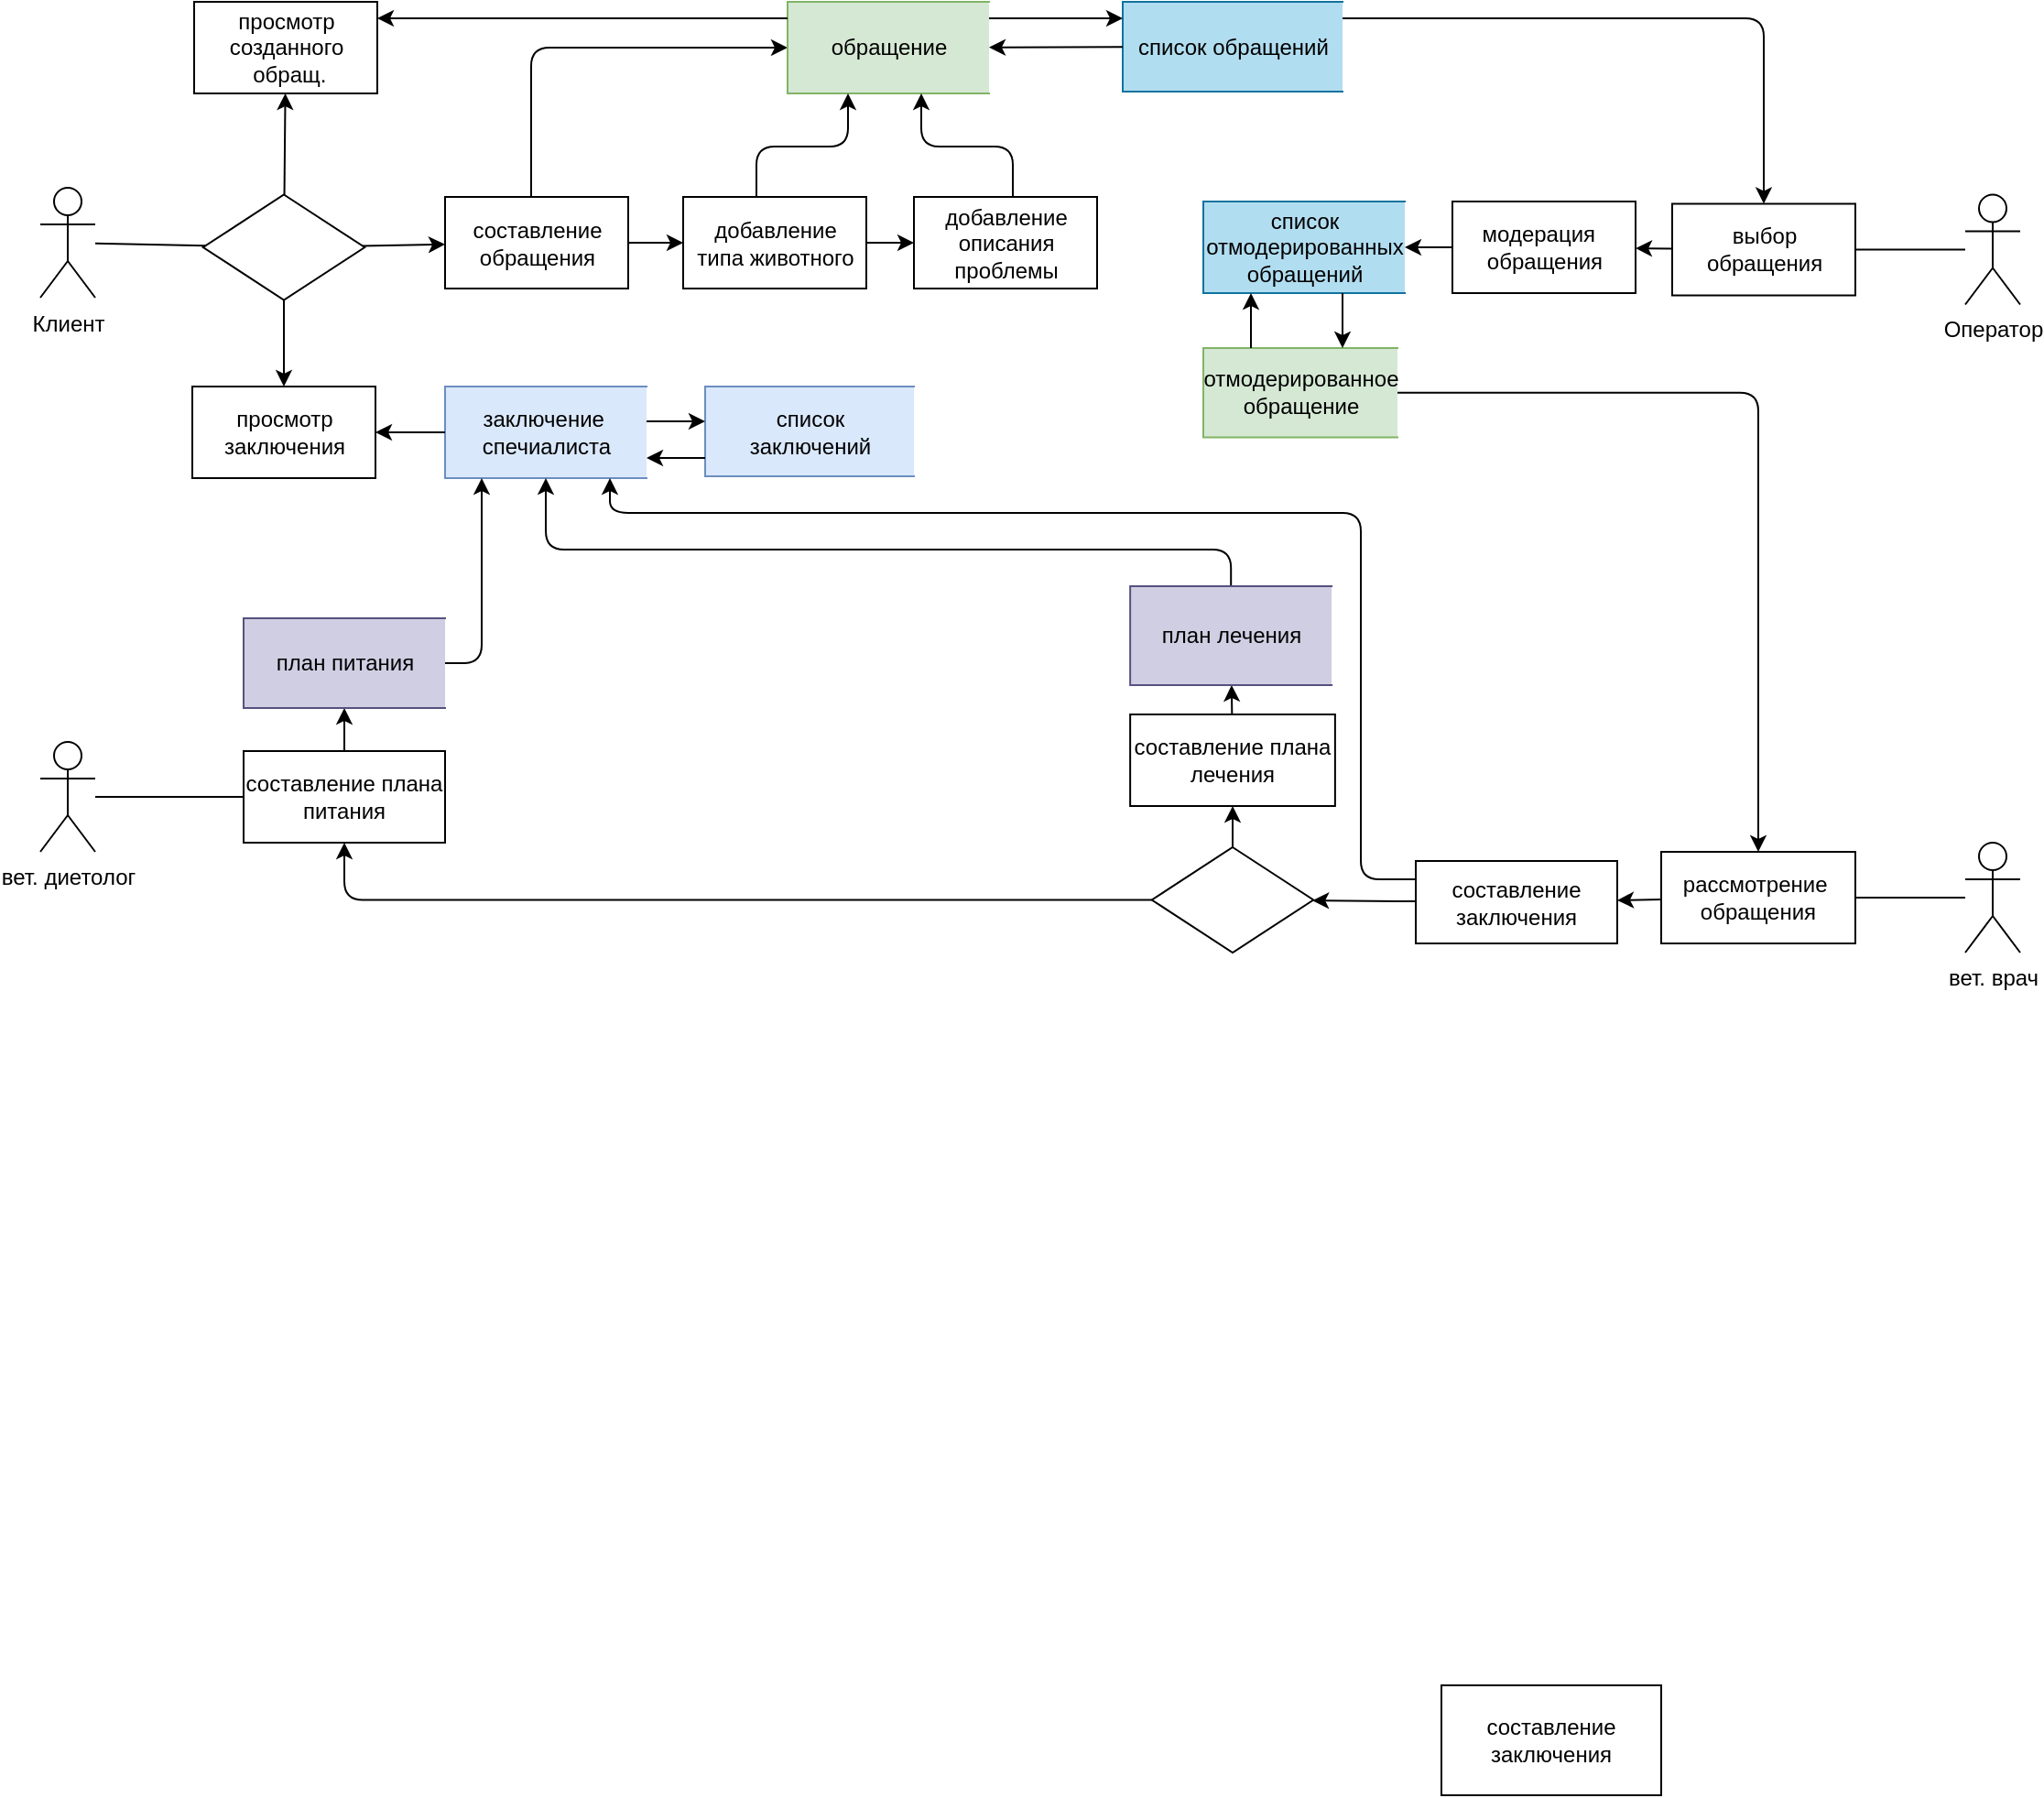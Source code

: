 <mxGraphModel dx="2021" dy="494" grid="1" gridSize="10" guides="1" tooltips="1" connect="1" arrows="1" fold="1" page="1" pageScale="1" pageWidth="1169" pageHeight="1654" math="0" shadow="0">
  <root>
    <mxCell id="0" />
    <mxCell id="1" parent="0" />
    <mxCell id="SkLQpkn3maGRPMSLVxLG-39" value="Клиент" style="shape=umlActor;verticalLabelPosition=bottom;verticalAlign=top;html=1;outlineConnect=0;" parent="1" vertex="1">
      <mxGeometry x="-41" y="102.5" width="30" height="60" as="geometry" />
    </mxCell>
    <mxCell id="SkLQpkn3maGRPMSLVxLG-42" value="добавление&lt;br&gt;типа животного" style="html=1;dashed=0;whitespace=wrap;" parent="1" vertex="1">
      <mxGeometry x="310" y="107.5" width="100" height="50" as="geometry" />
    </mxCell>
    <mxCell id="SkLQpkn3maGRPMSLVxLG-47" value="" style="endArrow=classic;html=1;" parent="1" source="SkLQpkn3maGRPMSLVxLG-40" target="SkLQpkn3maGRPMSLVxLG-42" edge="1">
      <mxGeometry width="50" height="50" relative="1" as="geometry">
        <mxPoint x="410" y="138.5" as="sourcePoint" />
        <mxPoint x="460" y="88.5" as="targetPoint" />
      </mxGeometry>
    </mxCell>
    <mxCell id="SkLQpkn3maGRPMSLVxLG-49" value="Оператор" style="shape=umlActor;verticalLabelPosition=bottom;verticalAlign=top;html=1;outlineConnect=0;" parent="1" vertex="1">
      <mxGeometry x="1010" y="106.25" width="30" height="60" as="geometry" />
    </mxCell>
    <mxCell id="SkLQpkn3maGRPMSLVxLG-51" value="" style="endArrow=classic;html=1;edgeStyle=orthogonalEdgeStyle;" parent="1" source="SkLQpkn3maGRPMSLVxLG-40" target="INR5gjYaSOHBbctPgWJO-2" edge="1">
      <mxGeometry width="50" height="50" relative="1" as="geometry">
        <mxPoint x="411" y="201" as="sourcePoint" />
        <mxPoint x="496" y="201" as="targetPoint" />
        <Array as="points">
          <mxPoint x="227" y="26" />
        </Array>
      </mxGeometry>
    </mxCell>
    <mxCell id="SkLQpkn3maGRPMSLVxLG-52" value="модерация&amp;nbsp;&amp;nbsp;&lt;br&gt;обращения" style="html=1;dashed=0;whitespace=wrap;" parent="1" vertex="1">
      <mxGeometry x="730" y="110" width="100" height="50" as="geometry" />
    </mxCell>
    <mxCell id="SkLQpkn3maGRPMSLVxLG-57" value="" style="endArrow=none;html=1;endFill=0;" parent="1" source="SkLQpkn3maGRPMSLVxLG-49" target="INR5gjYaSOHBbctPgWJO-30" edge="1">
      <mxGeometry width="50" height="50" relative="1" as="geometry">
        <mxPoint x="980" y="136.25" as="sourcePoint" />
        <mxPoint x="940" y="150" as="targetPoint" />
      </mxGeometry>
    </mxCell>
    <mxCell id="SkLQpkn3maGRPMSLVxLG-71" value="вет. диетолог" style="shape=umlActor;verticalLabelPosition=bottom;verticalAlign=top;html=1;outlineConnect=0;" parent="1" vertex="1">
      <mxGeometry x="-41" y="405" width="30" height="60" as="geometry" />
    </mxCell>
    <mxCell id="zxGxXdGogj-dKgFZr41c-2" style="edgeStyle=orthogonalEdgeStyle;rounded=0;orthogonalLoop=1;jettySize=auto;html=1;endArrow=classic;endFill=1;" parent="1" source="SkLQpkn3maGRPMSLVxLG-74" target="INR5gjYaSOHBbctPgWJO-73" edge="1">
      <mxGeometry relative="1" as="geometry">
        <mxPoint x="200" y="400" as="targetPoint" />
      </mxGeometry>
    </mxCell>
    <mxCell id="SkLQpkn3maGRPMSLVxLG-74" value="составление плана питания" style="rounded=0;whiteSpace=wrap;html=1;" parent="1" vertex="1">
      <mxGeometry x="70" y="410" width="110" height="50" as="geometry" />
    </mxCell>
    <mxCell id="SkLQpkn3maGRPMSLVxLG-85" value="" style="endArrow=none;html=1;endFill=0;" parent="1" source="SkLQpkn3maGRPMSLVxLG-71" target="SkLQpkn3maGRPMSLVxLG-74" edge="1">
      <mxGeometry width="50" height="50" relative="1" as="geometry">
        <mxPoint x="-45.996" y="656.25" as="sourcePoint" />
        <mxPoint x="70" y="432.5" as="targetPoint" />
      </mxGeometry>
    </mxCell>
    <mxCell id="SkLQpkn3maGRPMSLVxLG-86" value="вет. врач" style="shape=umlActor;verticalLabelPosition=bottom;verticalAlign=top;html=1;outlineConnect=0;" parent="1" vertex="1">
      <mxGeometry x="1010" y="460" width="30" height="60" as="geometry" />
    </mxCell>
    <mxCell id="SkLQpkn3maGRPMSLVxLG-88" value="составление заключения" style="rounded=0;whiteSpace=wrap;html=1;fillColor=#f8cecc;strokeColor=#b85450;" parent="1" vertex="1">
      <mxGeometry x="724" y="920" width="120" height="60" as="geometry" />
    </mxCell>
    <mxCell id="SkLQpkn3maGRPMSLVxLG-89" value="составление плана лечения" style="rounded=0;whiteSpace=wrap;html=1;" parent="1" vertex="1">
      <mxGeometry x="554.07" y="390" width="111.87" height="50" as="geometry" />
    </mxCell>
    <mxCell id="SkLQpkn3maGRPMSLVxLG-100" value="рассмотрение&amp;nbsp;&lt;br&gt;обращения" style="rounded=0;whiteSpace=wrap;html=1;" parent="1" vertex="1">
      <mxGeometry x="844" y="465" width="106" height="50" as="geometry" />
    </mxCell>
    <mxCell id="SkLQpkn3maGRPMSLVxLG-102" value="составление заключения" style="rounded=0;whiteSpace=wrap;html=1;" parent="1" vertex="1">
      <mxGeometry x="724" y="920" width="120" height="60" as="geometry" />
    </mxCell>
    <mxCell id="SkLQpkn3maGRPMSLVxLG-40" value="составление &lt;br&gt;обращения" style="html=1;dashed=0;whitespace=wrap;" parent="1" vertex="1">
      <mxGeometry x="180" y="107.5" width="100" height="50" as="geometry" />
    </mxCell>
    <mxCell id="INR5gjYaSOHBbctPgWJO-2" value="обращение" style="html=1;dashed=0;whitespace=wrap;shape=partialRectangle;right=0;fillColor=#d5e8d4;strokeColor=#82b366;" parent="1" vertex="1">
      <mxGeometry x="367" y="1" width="110" height="50" as="geometry" />
    </mxCell>
    <mxCell id="INR5gjYaSOHBbctPgWJO-3" value="добавление &lt;br&gt;описания &lt;br&gt;проблемы" style="html=1;dashed=0;whitespace=wrap;" parent="1" vertex="1">
      <mxGeometry x="436" y="107.5" width="100" height="50" as="geometry" />
    </mxCell>
    <mxCell id="INR5gjYaSOHBbctPgWJO-4" value="" style="endArrow=classic;html=1;" parent="1" source="SkLQpkn3maGRPMSLVxLG-42" target="INR5gjYaSOHBbctPgWJO-3" edge="1">
      <mxGeometry width="50" height="50" relative="1" as="geometry">
        <mxPoint x="426" y="67.5" as="sourcePoint" />
        <mxPoint x="476" y="17.5" as="targetPoint" />
      </mxGeometry>
    </mxCell>
    <mxCell id="INR5gjYaSOHBbctPgWJO-5" value="" style="endArrow=classic;html=1;edgeStyle=orthogonalEdgeStyle;" parent="1" source="SkLQpkn3maGRPMSLVxLG-42" target="INR5gjYaSOHBbctPgWJO-2" edge="1">
      <mxGeometry width="50" height="50" relative="1" as="geometry">
        <mxPoint x="427" y="81" as="sourcePoint" />
        <mxPoint x="477" y="31" as="targetPoint" />
        <Array as="points">
          <mxPoint x="350" y="80" />
          <mxPoint x="400" y="80" />
        </Array>
      </mxGeometry>
    </mxCell>
    <mxCell id="INR5gjYaSOHBbctPgWJO-9" value="" style="endArrow=classic;html=1;edgeStyle=orthogonalEdgeStyle;" parent="1" source="INR5gjYaSOHBbctPgWJO-3" target="INR5gjYaSOHBbctPgWJO-2" edge="1">
      <mxGeometry width="50" height="50" relative="1" as="geometry">
        <mxPoint x="607" y="62" as="sourcePoint" />
        <mxPoint x="657" y="12" as="targetPoint" />
        <Array as="points">
          <mxPoint x="490" y="80" />
          <mxPoint x="440" y="80" />
        </Array>
      </mxGeometry>
    </mxCell>
    <mxCell id="INR5gjYaSOHBbctPgWJO-11" value="" style="shape=rhombus;html=1;dashed=0;whitespace=wrap;perimeter=rhombusPerimeter;" parent="1" vertex="1">
      <mxGeometry x="47.88" y="106.25" width="88.25" height="57.5" as="geometry" />
    </mxCell>
    <mxCell id="INR5gjYaSOHBbctPgWJO-12" value="" style="endArrow=classic;html=1;" parent="1" source="INR5gjYaSOHBbctPgWJO-11" target="SkLQpkn3maGRPMSLVxLG-40" edge="1">
      <mxGeometry width="50" height="50" relative="1" as="geometry">
        <mxPoint x="349" y="176.5" as="sourcePoint" />
        <mxPoint x="399" y="126.5" as="targetPoint" />
      </mxGeometry>
    </mxCell>
    <mxCell id="INR5gjYaSOHBbctPgWJO-14" value="" style="endArrow=classic;html=1;edgeStyle=orthogonalEdgeStyle;" parent="1" source="INR5gjYaSOHBbctPgWJO-2" target="INR5gjYaSOHBbctPgWJO-16" edge="1">
      <mxGeometry width="50" height="50" relative="1" as="geometry">
        <mxPoint x="400" y="140" as="sourcePoint" />
        <mxPoint x="150" y="10" as="targetPoint" />
        <Array as="points">
          <mxPoint x="350" y="10" />
          <mxPoint x="350" y="10" />
        </Array>
      </mxGeometry>
    </mxCell>
    <mxCell id="INR5gjYaSOHBbctPgWJO-16" value="просмотр &lt;br&gt;созданного&lt;br&gt;&amp;nbsp;обращ." style="html=1;dashed=0;whitespace=wrap;" parent="1" vertex="1">
      <mxGeometry x="43" y="1" width="100" height="50" as="geometry" />
    </mxCell>
    <mxCell id="INR5gjYaSOHBbctPgWJO-17" value="" style="endArrow=classic;html=1;" parent="1" source="INR5gjYaSOHBbctPgWJO-11" target="INR5gjYaSOHBbctPgWJO-16" edge="1">
      <mxGeometry width="50" height="50" relative="1" as="geometry">
        <mxPoint x="350" y="180" as="sourcePoint" />
        <mxPoint x="400" y="130" as="targetPoint" />
      </mxGeometry>
    </mxCell>
    <mxCell id="INR5gjYaSOHBbctPgWJO-19" value="" style="endArrow=classic;html=1;" parent="1" source="INR5gjYaSOHBbctPgWJO-11" target="INR5gjYaSOHBbctPgWJO-20" edge="1">
      <mxGeometry width="50" height="50" relative="1" as="geometry">
        <mxPoint x="350" y="180" as="sourcePoint" />
        <mxPoint x="200" y="200" as="targetPoint" />
      </mxGeometry>
    </mxCell>
    <mxCell id="INR5gjYaSOHBbctPgWJO-20" value="просмотр&lt;br&gt;заключения" style="html=1;dashed=0;whitespace=wrap;" parent="1" vertex="1">
      <mxGeometry x="42" y="211" width="100" height="50" as="geometry" />
    </mxCell>
    <mxCell id="INR5gjYaSOHBbctPgWJO-22" value="" style="endArrow=none;html=1;endFill=0;" parent="1" source="SkLQpkn3maGRPMSLVxLG-39" target="INR5gjYaSOHBbctPgWJO-11" edge="1">
      <mxGeometry width="50" height="50" relative="1" as="geometry">
        <mxPoint x="349" y="146.5" as="sourcePoint" />
        <mxPoint x="399" y="96.5" as="targetPoint" />
      </mxGeometry>
    </mxCell>
    <mxCell id="INR5gjYaSOHBbctPgWJO-23" value="заключение&amp;nbsp;&lt;br&gt;спечиалиста" style="html=1;dashed=0;whitespace=wrap;shape=partialRectangle;right=0;fillColor=#dae8fc;strokeColor=#6c8ebf;" parent="1" vertex="1">
      <mxGeometry x="180" y="211" width="110" height="50" as="geometry" />
    </mxCell>
    <mxCell id="INR5gjYaSOHBbctPgWJO-24" value="" style="endArrow=classic;html=1;" parent="1" source="INR5gjYaSOHBbctPgWJO-23" target="INR5gjYaSOHBbctPgWJO-20" edge="1">
      <mxGeometry width="50" height="50" relative="1" as="geometry">
        <mxPoint x="350" y="250" as="sourcePoint" />
        <mxPoint x="400" y="200" as="targetPoint" />
      </mxGeometry>
    </mxCell>
    <mxCell id="INR5gjYaSOHBbctPgWJO-30" value="выбор &lt;br&gt;обращения" style="html=1;dashed=0;whitespace=wrap;" parent="1" vertex="1">
      <mxGeometry x="850" y="111.25" width="100" height="50" as="geometry" />
    </mxCell>
    <mxCell id="INR5gjYaSOHBbctPgWJO-31" value="список обращений" style="html=1;dashed=0;whitespace=wrap;shape=partialRectangle;right=0;fillColor=#b1ddf0;strokeColor=#10739e;" parent="1" vertex="1">
      <mxGeometry x="550" y="1" width="120" height="49" as="geometry" />
    </mxCell>
    <mxCell id="INR5gjYaSOHBbctPgWJO-32" value="" style="endArrow=classic;html=1;edgeStyle=orthogonalEdgeStyle;" parent="1" source="INR5gjYaSOHBbctPgWJO-2" target="INR5gjYaSOHBbctPgWJO-31" edge="1">
      <mxGeometry width="50" height="50" relative="1" as="geometry">
        <mxPoint x="680" y="140" as="sourcePoint" />
        <mxPoint x="730" y="90" as="targetPoint" />
        <Array as="points">
          <mxPoint x="530" y="10" />
          <mxPoint x="530" y="10" />
        </Array>
      </mxGeometry>
    </mxCell>
    <mxCell id="INR5gjYaSOHBbctPgWJO-33" value="" style="endArrow=classic;html=1;" parent="1" source="INR5gjYaSOHBbctPgWJO-31" target="INR5gjYaSOHBbctPgWJO-2" edge="1">
      <mxGeometry width="50" height="50" relative="1" as="geometry">
        <mxPoint x="730" y="90" as="sourcePoint" />
        <mxPoint x="680" y="140" as="targetPoint" />
      </mxGeometry>
    </mxCell>
    <mxCell id="INR5gjYaSOHBbctPgWJO-34" value="" style="endArrow=classic;html=1;edgeStyle=orthogonalEdgeStyle;" parent="1" source="INR5gjYaSOHBbctPgWJO-31" target="INR5gjYaSOHBbctPgWJO-30" edge="1">
      <mxGeometry width="50" height="50" relative="1" as="geometry">
        <mxPoint x="680" y="140" as="sourcePoint" />
        <mxPoint x="730" y="90" as="targetPoint" />
        <Array as="points">
          <mxPoint x="900" y="10" />
        </Array>
      </mxGeometry>
    </mxCell>
    <mxCell id="INR5gjYaSOHBbctPgWJO-35" value="" style="endArrow=classic;html=1;" parent="1" source="INR5gjYaSOHBbctPgWJO-30" target="SkLQpkn3maGRPMSLVxLG-52" edge="1">
      <mxGeometry width="50" height="50" relative="1" as="geometry">
        <mxPoint x="680" y="140" as="sourcePoint" />
        <mxPoint x="730" y="90" as="targetPoint" />
      </mxGeometry>
    </mxCell>
    <mxCell id="INR5gjYaSOHBbctPgWJO-53" value="отмодерированное&lt;br&gt;обращение" style="html=1;dashed=0;whitespace=wrap;shape=partialRectangle;right=0;fillColor=#d5e8d4;strokeColor=#82b366;" parent="1" vertex="1">
      <mxGeometry x="594" y="190" width="106" height="48.75" as="geometry" />
    </mxCell>
    <mxCell id="INR5gjYaSOHBbctPgWJO-54" value="список&lt;br&gt;отмодерированных&lt;br&gt;обращений" style="html=1;dashed=0;whitespace=wrap;shape=partialRectangle;right=0;fillColor=#b1ddf0;strokeColor=#10739e;" parent="1" vertex="1">
      <mxGeometry x="594" y="110" width="110" height="50" as="geometry" />
    </mxCell>
    <mxCell id="INR5gjYaSOHBbctPgWJO-55" value="" style="endArrow=classic;html=1;" parent="1" source="SkLQpkn3maGRPMSLVxLG-52" target="INR5gjYaSOHBbctPgWJO-54" edge="1">
      <mxGeometry width="50" height="50" relative="1" as="geometry">
        <mxPoint x="830" y="190" as="sourcePoint" />
        <mxPoint x="880" y="140" as="targetPoint" />
      </mxGeometry>
    </mxCell>
    <mxCell id="INR5gjYaSOHBbctPgWJO-56" value="" style="endArrow=classic;html=1;edgeStyle=orthogonalEdgeStyle;" parent="1" source="INR5gjYaSOHBbctPgWJO-53" target="INR5gjYaSOHBbctPgWJO-54" edge="1">
      <mxGeometry width="50" height="50" relative="1" as="geometry">
        <mxPoint x="760" y="190" as="sourcePoint" />
        <mxPoint x="810" y="140" as="targetPoint" />
        <Array as="points">
          <mxPoint x="620" y="175" />
          <mxPoint x="620" y="175" />
        </Array>
      </mxGeometry>
    </mxCell>
    <mxCell id="INR5gjYaSOHBbctPgWJO-57" value="" style="endArrow=classic;html=1;edgeStyle=orthogonalEdgeStyle;" parent="1" source="INR5gjYaSOHBbctPgWJO-54" target="INR5gjYaSOHBbctPgWJO-53" edge="1">
      <mxGeometry width="50" height="50" relative="1" as="geometry">
        <mxPoint x="810" y="140" as="sourcePoint" />
        <mxPoint x="760" y="190" as="targetPoint" />
        <Array as="points">
          <mxPoint x="670" y="175" />
          <mxPoint x="670" y="175" />
        </Array>
      </mxGeometry>
    </mxCell>
    <mxCell id="INR5gjYaSOHBbctPgWJO-58" value="" style="endArrow=none;html=1;endFill=0;" parent="1" source="SkLQpkn3maGRPMSLVxLG-86" target="SkLQpkn3maGRPMSLVxLG-100" edge="1">
      <mxGeometry width="50" height="50" relative="1" as="geometry">
        <mxPoint x="770" y="430" as="sourcePoint" />
        <mxPoint x="820" y="380" as="targetPoint" />
      </mxGeometry>
    </mxCell>
    <mxCell id="INR5gjYaSOHBbctPgWJO-59" value="" style="endArrow=classic;html=1;edgeStyle=orthogonalEdgeStyle;" parent="1" source="INR5gjYaSOHBbctPgWJO-53" target="SkLQpkn3maGRPMSLVxLG-100" edge="1">
      <mxGeometry width="50" height="50" relative="1" as="geometry">
        <mxPoint x="770" y="290" as="sourcePoint" />
        <mxPoint x="820" y="240" as="targetPoint" />
      </mxGeometry>
    </mxCell>
    <mxCell id="INR5gjYaSOHBbctPgWJO-60" value="" style="shape=rhombus;html=1;dashed=0;whitespace=wrap;perimeter=rhombusPerimeter;" parent="1" vertex="1">
      <mxGeometry x="565.88" y="462.5" width="88.25" height="57.5" as="geometry" />
    </mxCell>
    <mxCell id="INR5gjYaSOHBbctPgWJO-61" value="" style="endArrow=classic;html=1;edgeStyle=orthogonalEdgeStyle;" parent="1" source="INR5gjYaSOHBbctPgWJO-60" target="SkLQpkn3maGRPMSLVxLG-74" edge="1">
      <mxGeometry width="50" height="50" relative="1" as="geometry">
        <mxPoint x="300" y="570" as="sourcePoint" />
        <mxPoint x="175" y="460" as="targetPoint" />
      </mxGeometry>
    </mxCell>
    <mxCell id="INR5gjYaSOHBbctPgWJO-62" value="" style="endArrow=classic;html=1;" parent="1" source="eZzGpEVOvhuEacqEOxfQ-1" target="INR5gjYaSOHBbctPgWJO-60" edge="1">
      <mxGeometry width="50" height="50" relative="1" as="geometry">
        <mxPoint x="680" y="520" as="sourcePoint" />
        <mxPoint x="620" y="520" as="targetPoint" />
      </mxGeometry>
    </mxCell>
    <mxCell id="INR5gjYaSOHBbctPgWJO-63" value="" style="endArrow=classic;html=1;" parent="1" source="INR5gjYaSOHBbctPgWJO-60" target="SkLQpkn3maGRPMSLVxLG-89" edge="1">
      <mxGeometry width="50" height="50" relative="1" as="geometry">
        <mxPoint x="431.88" y="570" as="sourcePoint" />
        <mxPoint x="481.88" y="520" as="targetPoint" />
      </mxGeometry>
    </mxCell>
    <mxCell id="INR5gjYaSOHBbctPgWJO-64" value="" style="endArrow=classic;html=1;" parent="1" source="SkLQpkn3maGRPMSLVxLG-89" target="INR5gjYaSOHBbctPgWJO-75" edge="1">
      <mxGeometry width="50" height="50" relative="1" as="geometry">
        <mxPoint x="431.88" y="570" as="sourcePoint" />
        <mxPoint x="521.88" y="390" as="targetPoint" />
      </mxGeometry>
    </mxCell>
    <mxCell id="INR5gjYaSOHBbctPgWJO-67" value="список&lt;br&gt;заключений" style="html=1;dashed=0;whitespace=wrap;shape=partialRectangle;right=0;fillColor=#dae8fc;strokeColor=#6c8ebf;" parent="1" vertex="1">
      <mxGeometry x="322" y="211" width="114" height="49" as="geometry" />
    </mxCell>
    <mxCell id="INR5gjYaSOHBbctPgWJO-68" value="" style="endArrow=classic;html=1;edgeStyle=orthogonalEdgeStyle;" parent="1" source="INR5gjYaSOHBbctPgWJO-23" target="INR5gjYaSOHBbctPgWJO-67" edge="1">
      <mxGeometry width="50" height="50" relative="1" as="geometry">
        <mxPoint x="420" y="250" as="sourcePoint" />
        <mxPoint x="470" y="200" as="targetPoint" />
        <Array as="points">
          <mxPoint x="300" y="230" />
          <mxPoint x="300" y="230" />
        </Array>
      </mxGeometry>
    </mxCell>
    <mxCell id="INR5gjYaSOHBbctPgWJO-69" value="" style="endArrow=classic;html=1;edgeStyle=orthogonalEdgeStyle;" parent="1" source="INR5gjYaSOHBbctPgWJO-67" target="INR5gjYaSOHBbctPgWJO-23" edge="1">
      <mxGeometry width="50" height="50" relative="1" as="geometry">
        <mxPoint x="420" y="250" as="sourcePoint" />
        <mxPoint x="470" y="200" as="targetPoint" />
        <Array as="points">
          <mxPoint x="320" y="250" />
          <mxPoint x="320" y="250" />
        </Array>
      </mxGeometry>
    </mxCell>
    <mxCell id="INR5gjYaSOHBbctPgWJO-71" value="" style="endArrow=classic;html=1;edgeStyle=orthogonalEdgeStyle;" parent="1" source="INR5gjYaSOHBbctPgWJO-73" target="INR5gjYaSOHBbctPgWJO-23" edge="1">
      <mxGeometry width="50" height="50" relative="1" as="geometry">
        <mxPoint x="285" y="390" as="sourcePoint" />
        <mxPoint x="379" y="337.497" as="targetPoint" />
        <Array as="points">
          <mxPoint x="200" y="362" />
        </Array>
      </mxGeometry>
    </mxCell>
    <mxCell id="INR5gjYaSOHBbctPgWJO-72" value="" style="endArrow=classic;html=1;edgeStyle=orthogonalEdgeStyle;" parent="1" source="INR5gjYaSOHBbctPgWJO-75" target="INR5gjYaSOHBbctPgWJO-23" edge="1">
      <mxGeometry width="50" height="50" relative="1" as="geometry">
        <mxPoint x="770" y="309" as="sourcePoint" />
        <mxPoint x="422.736" y="309" as="targetPoint" />
        <Array as="points">
          <mxPoint x="609" y="300" />
          <mxPoint x="235" y="300" />
        </Array>
      </mxGeometry>
    </mxCell>
    <mxCell id="INR5gjYaSOHBbctPgWJO-73" value="план питания" style="html=1;dashed=0;whitespace=wrap;shape=partialRectangle;right=0;fillColor=#d0cee2;strokeColor=#56517e;" parent="1" vertex="1">
      <mxGeometry x="70" y="337.5" width="110" height="49" as="geometry" />
    </mxCell>
    <mxCell id="INR5gjYaSOHBbctPgWJO-75" value="план лечения" style="html=1;dashed=0;whitespace=wrap;shape=partialRectangle;right=0;fillColor=#d0cee2;strokeColor=#56517e;" parent="1" vertex="1">
      <mxGeometry x="554.07" y="320" width="110" height="54" as="geometry" />
    </mxCell>
    <mxCell id="eZzGpEVOvhuEacqEOxfQ-1" value="составление заключения" style="rounded=0;whiteSpace=wrap;html=1;" vertex="1" parent="1">
      <mxGeometry x="710" y="470" width="110" height="45" as="geometry" />
    </mxCell>
    <mxCell id="eZzGpEVOvhuEacqEOxfQ-2" value="" style="endArrow=classic;html=1;" edge="1" parent="1" source="SkLQpkn3maGRPMSLVxLG-100" target="eZzGpEVOvhuEacqEOxfQ-1">
      <mxGeometry width="50" height="50" relative="1" as="geometry">
        <mxPoint x="480" y="470" as="sourcePoint" />
        <mxPoint x="530" y="420" as="targetPoint" />
      </mxGeometry>
    </mxCell>
    <mxCell id="eZzGpEVOvhuEacqEOxfQ-4" value="" style="endArrow=classic;html=1;edgeStyle=orthogonalEdgeStyle;" edge="1" parent="1" source="eZzGpEVOvhuEacqEOxfQ-1" target="INR5gjYaSOHBbctPgWJO-23">
      <mxGeometry width="50" height="50" relative="1" as="geometry">
        <mxPoint x="300" y="370" as="sourcePoint" />
        <mxPoint x="350" y="320" as="targetPoint" />
        <Array as="points">
          <mxPoint x="680" y="480" />
          <mxPoint x="680" y="280" />
          <mxPoint x="270" y="280" />
        </Array>
      </mxGeometry>
    </mxCell>
  </root>
</mxGraphModel>
